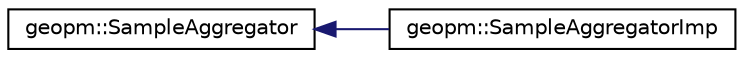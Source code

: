 digraph "Graphical Class Hierarchy"
{
 // LATEX_PDF_SIZE
  edge [fontname="Helvetica",fontsize="10",labelfontname="Helvetica",labelfontsize="10"];
  node [fontname="Helvetica",fontsize="10",shape=record];
  rankdir="LR";
  Node0 [label="geopm::SampleAggregator",height=0.2,width=0.4,color="black", fillcolor="white", style="filled",URL="$classgeopm_1_1_sample_aggregator.html",tooltip=" "];
  Node0 -> Node1 [dir="back",color="midnightblue",fontsize="10",style="solid",fontname="Helvetica"];
  Node1 [label="geopm::SampleAggregatorImp",height=0.2,width=0.4,color="black", fillcolor="white", style="filled",URL="$classgeopm_1_1_sample_aggregator_imp.html",tooltip=" "];
}
